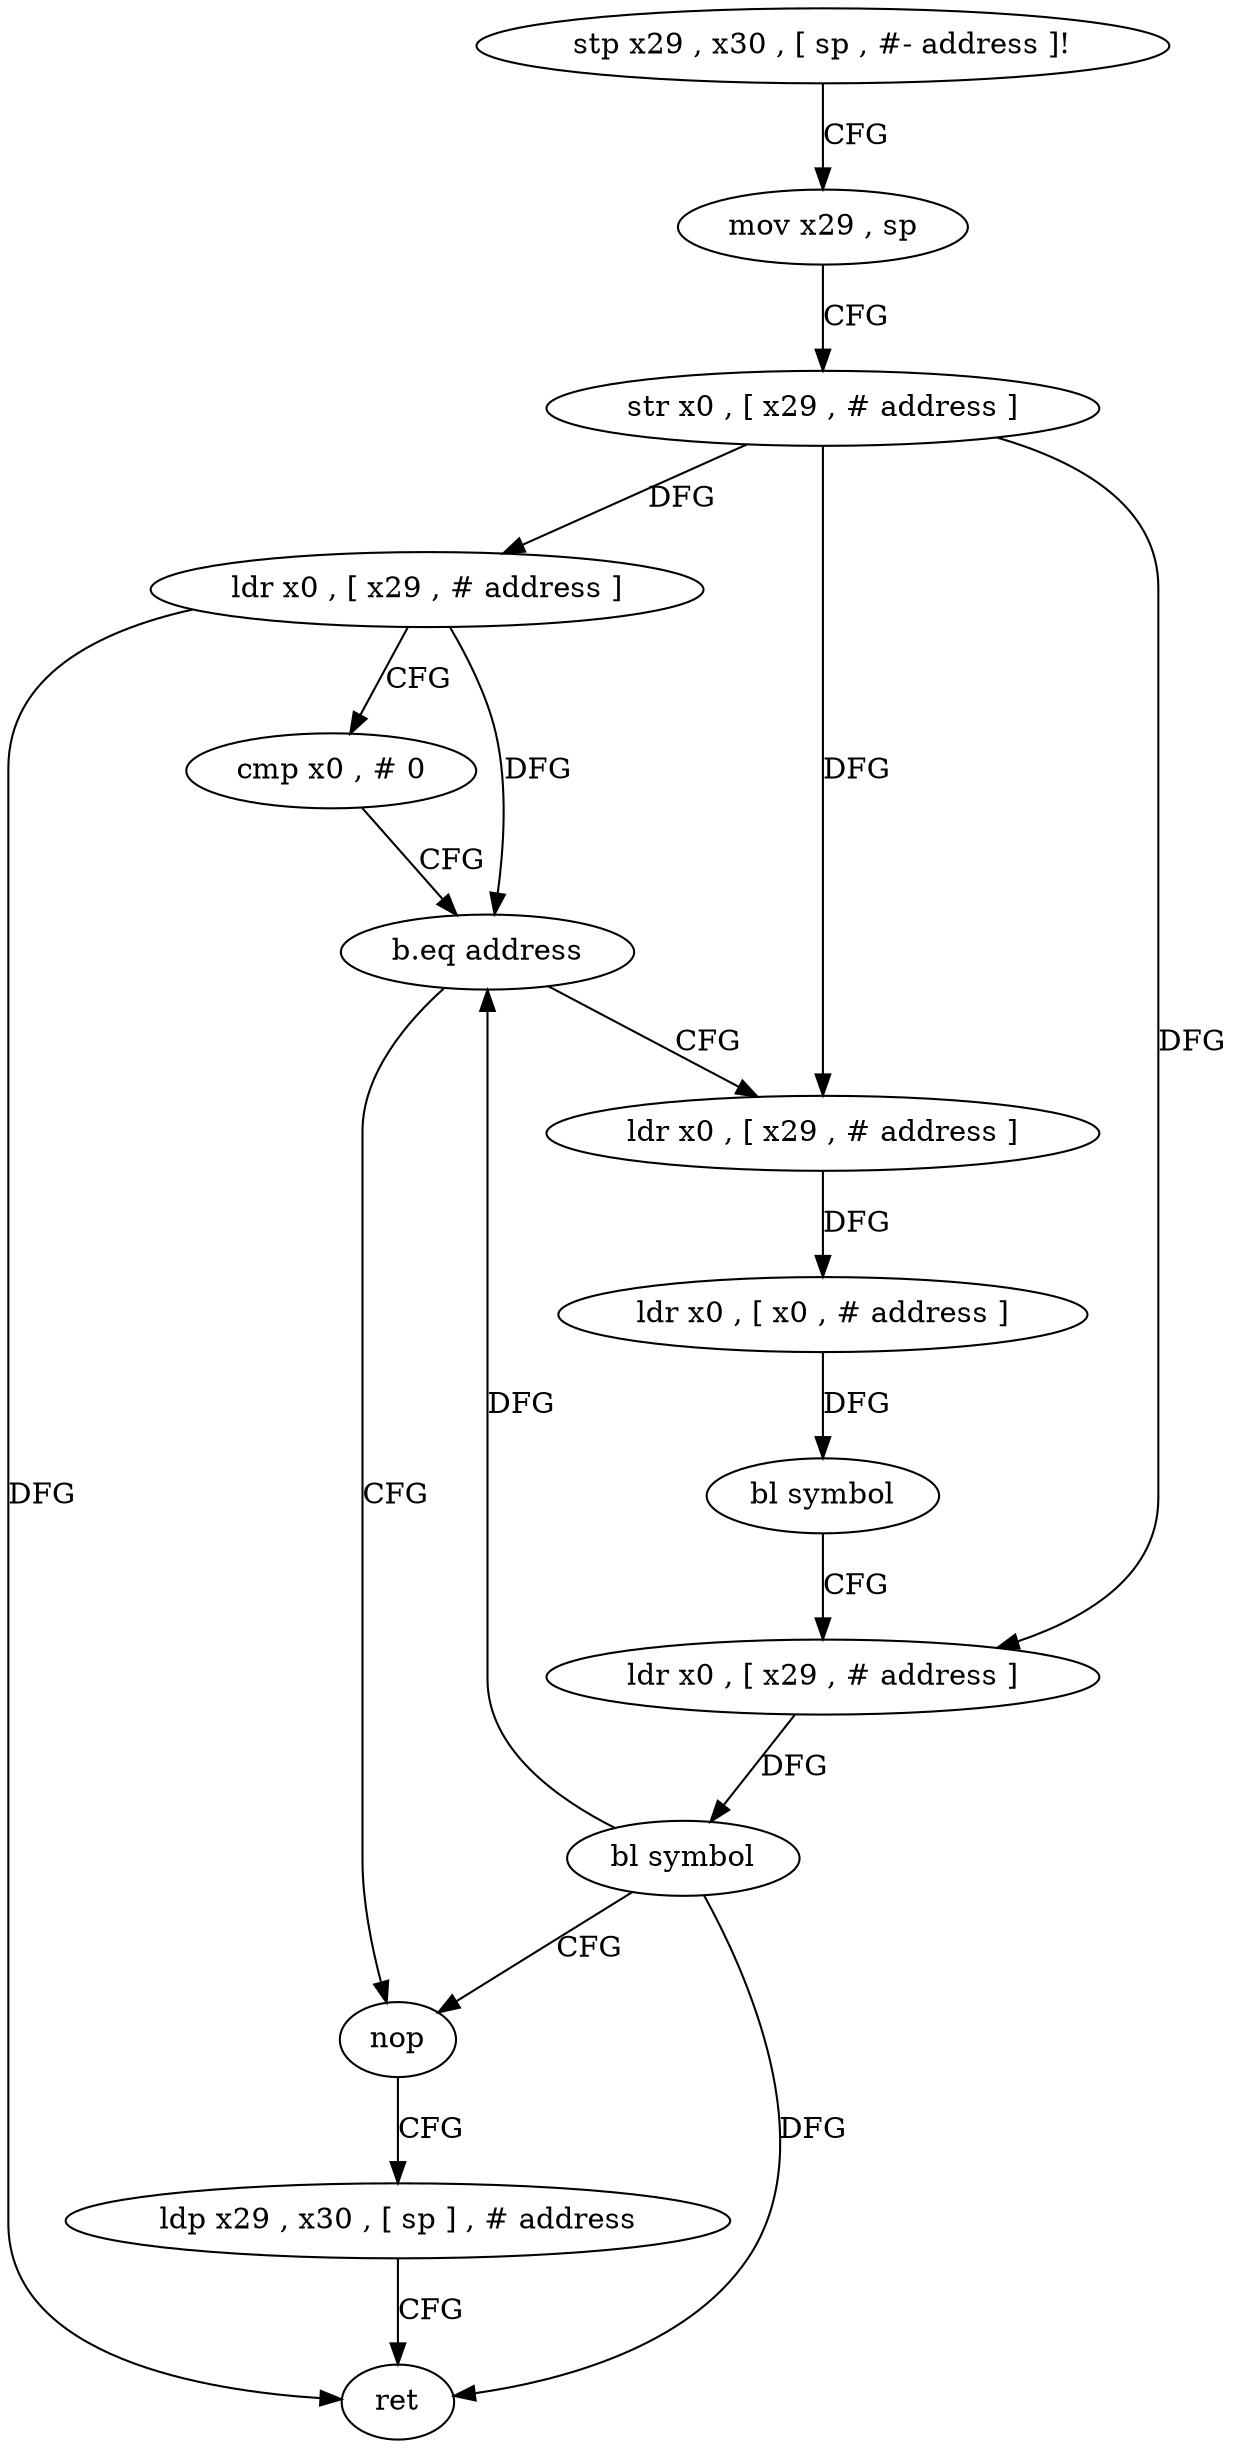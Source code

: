digraph "func" {
"116464" [label = "stp x29 , x30 , [ sp , #- address ]!" ]
"116468" [label = "mov x29 , sp" ]
"116472" [label = "str x0 , [ x29 , # address ]" ]
"116476" [label = "ldr x0 , [ x29 , # address ]" ]
"116480" [label = "cmp x0 , # 0" ]
"116484" [label = "b.eq address" ]
"116508" [label = "nop" ]
"116488" [label = "ldr x0 , [ x29 , # address ]" ]
"116512" [label = "ldp x29 , x30 , [ sp ] , # address" ]
"116516" [label = "ret" ]
"116492" [label = "ldr x0 , [ x0 , # address ]" ]
"116496" [label = "bl symbol" ]
"116500" [label = "ldr x0 , [ x29 , # address ]" ]
"116504" [label = "bl symbol" ]
"116464" -> "116468" [ label = "CFG" ]
"116468" -> "116472" [ label = "CFG" ]
"116472" -> "116476" [ label = "DFG" ]
"116472" -> "116488" [ label = "DFG" ]
"116472" -> "116500" [ label = "DFG" ]
"116476" -> "116480" [ label = "CFG" ]
"116476" -> "116484" [ label = "DFG" ]
"116476" -> "116516" [ label = "DFG" ]
"116480" -> "116484" [ label = "CFG" ]
"116484" -> "116508" [ label = "CFG" ]
"116484" -> "116488" [ label = "CFG" ]
"116508" -> "116512" [ label = "CFG" ]
"116488" -> "116492" [ label = "DFG" ]
"116512" -> "116516" [ label = "CFG" ]
"116492" -> "116496" [ label = "DFG" ]
"116496" -> "116500" [ label = "CFG" ]
"116500" -> "116504" [ label = "DFG" ]
"116504" -> "116508" [ label = "CFG" ]
"116504" -> "116484" [ label = "DFG" ]
"116504" -> "116516" [ label = "DFG" ]
}
